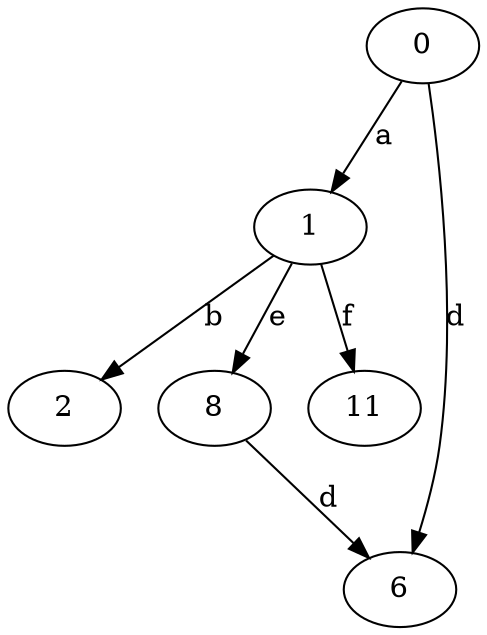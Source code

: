 strict digraph  {
0;
1;
2;
6;
8;
11;
0 -> 1  [label=a];
0 -> 6  [label=d];
1 -> 2  [label=b];
1 -> 8  [label=e];
1 -> 11  [label=f];
8 -> 6  [label=d];
}
